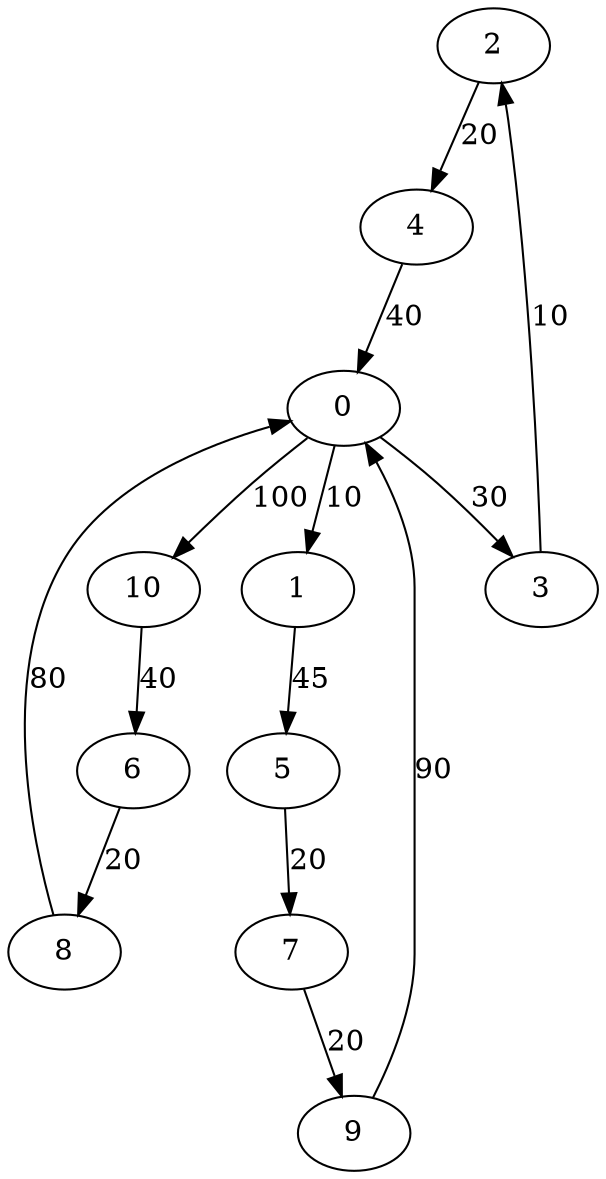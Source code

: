 digraph G {
	2->4[ label=20 ];
	9->0[ label=90 ];
	0->10[ label=100 ];
	0->3[ label=30 ];
	0->1[ label=10 ];
	10->6[ label=40 ];
	6->8[ label=20 ];
	3->2[ label=10 ];
	7->9[ label=20 ];
	8->0[ label=80 ];
	4->0[ label=40 ];
	1->5[ label=45 ];
	5->7[ label=20 ];
	0 [ label=0 ];
	1 [ label=1 ];
	10 [ label=10 ];
	2 [ label=2 ];
	3 [ label=3 ];
	4 [ label=4 ];
	5 [ label=5 ];
	6 [ label=6 ];
	7 [ label=7 ];
	8 [ label=8 ];
	9 [ label=9 ];

}

